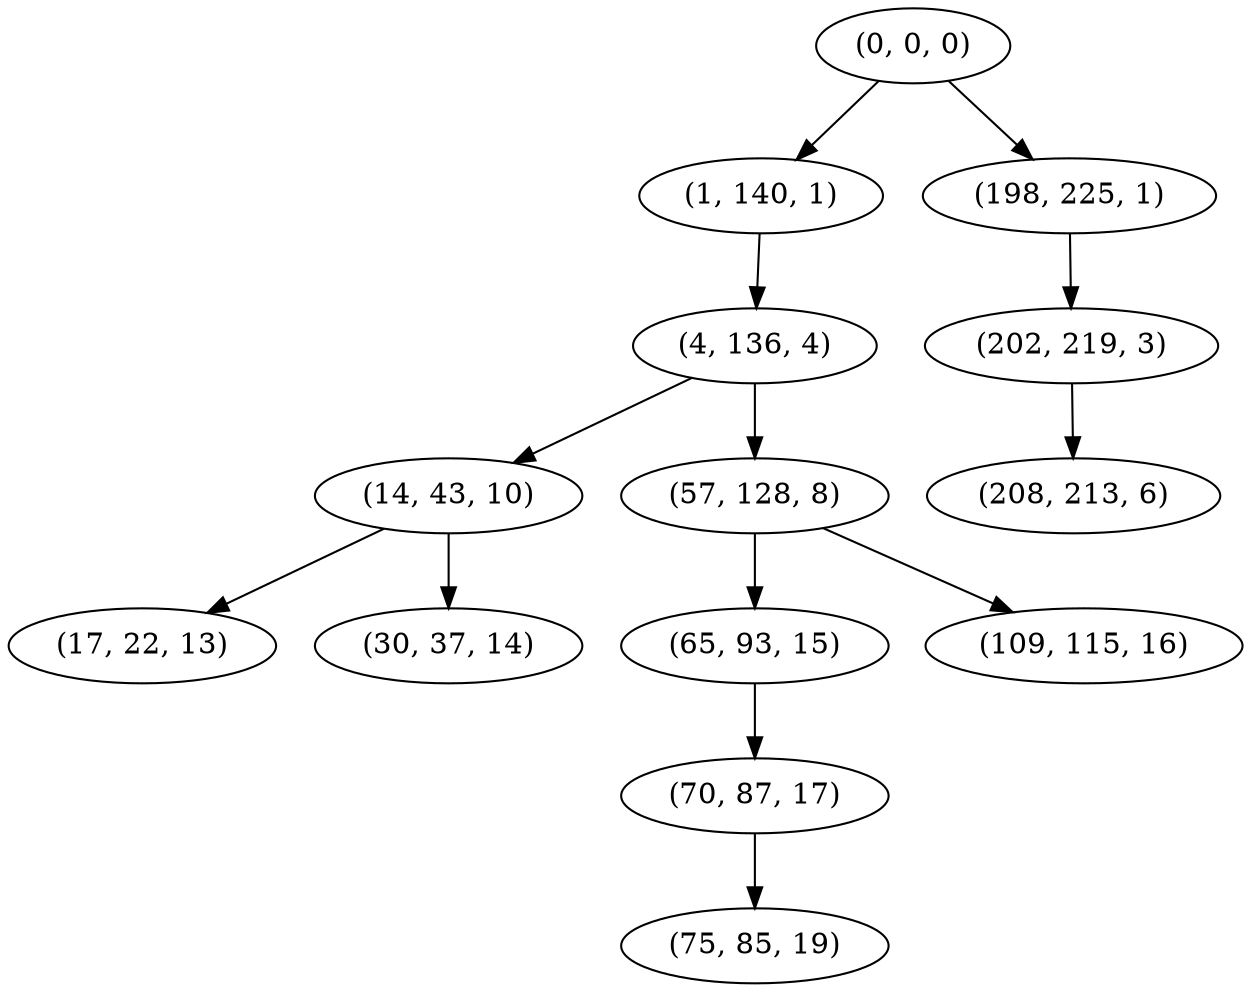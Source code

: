 digraph tree {
    "(0, 0, 0)";
    "(1, 140, 1)";
    "(4, 136, 4)";
    "(14, 43, 10)";
    "(17, 22, 13)";
    "(30, 37, 14)";
    "(57, 128, 8)";
    "(65, 93, 15)";
    "(70, 87, 17)";
    "(75, 85, 19)";
    "(109, 115, 16)";
    "(198, 225, 1)";
    "(202, 219, 3)";
    "(208, 213, 6)";
    "(0, 0, 0)" -> "(1, 140, 1)";
    "(0, 0, 0)" -> "(198, 225, 1)";
    "(1, 140, 1)" -> "(4, 136, 4)";
    "(4, 136, 4)" -> "(14, 43, 10)";
    "(4, 136, 4)" -> "(57, 128, 8)";
    "(14, 43, 10)" -> "(17, 22, 13)";
    "(14, 43, 10)" -> "(30, 37, 14)";
    "(57, 128, 8)" -> "(65, 93, 15)";
    "(57, 128, 8)" -> "(109, 115, 16)";
    "(65, 93, 15)" -> "(70, 87, 17)";
    "(70, 87, 17)" -> "(75, 85, 19)";
    "(198, 225, 1)" -> "(202, 219, 3)";
    "(202, 219, 3)" -> "(208, 213, 6)";
}
